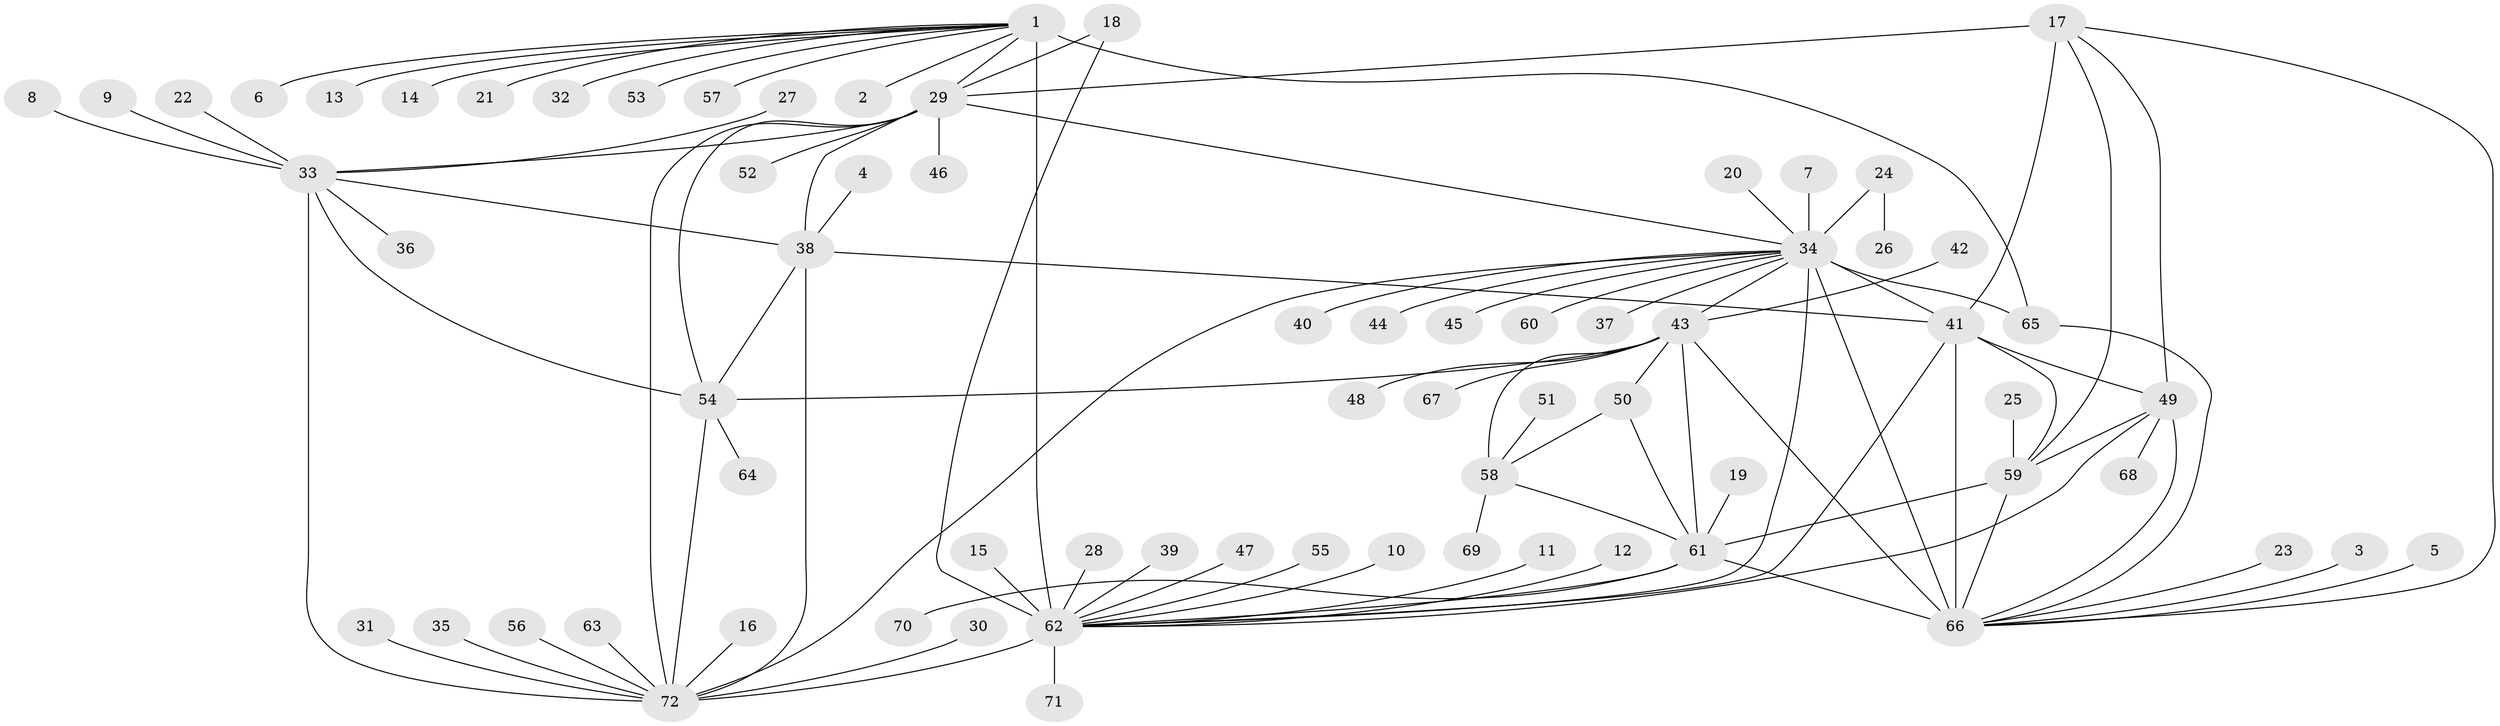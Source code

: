 // original degree distribution, {10: 0.04895104895104895, 7: 0.03496503496503497, 12: 0.02097902097902098, 8: 0.055944055944055944, 13: 0.04195804195804196, 6: 0.013986013986013986, 9: 0.02097902097902098, 11: 0.006993006993006993, 1: 0.6293706293706294, 2: 0.0979020979020979, 3: 0.02097902097902098, 4: 0.006993006993006993}
// Generated by graph-tools (version 1.1) at 2025/50/03/09/25 03:50:30]
// undirected, 72 vertices, 102 edges
graph export_dot {
graph [start="1"]
  node [color=gray90,style=filled];
  1;
  2;
  3;
  4;
  5;
  6;
  7;
  8;
  9;
  10;
  11;
  12;
  13;
  14;
  15;
  16;
  17;
  18;
  19;
  20;
  21;
  22;
  23;
  24;
  25;
  26;
  27;
  28;
  29;
  30;
  31;
  32;
  33;
  34;
  35;
  36;
  37;
  38;
  39;
  40;
  41;
  42;
  43;
  44;
  45;
  46;
  47;
  48;
  49;
  50;
  51;
  52;
  53;
  54;
  55;
  56;
  57;
  58;
  59;
  60;
  61;
  62;
  63;
  64;
  65;
  66;
  67;
  68;
  69;
  70;
  71;
  72;
  1 -- 2 [weight=1.0];
  1 -- 6 [weight=1.0];
  1 -- 13 [weight=1.0];
  1 -- 14 [weight=1.0];
  1 -- 21 [weight=1.0];
  1 -- 29 [weight=1.0];
  1 -- 32 [weight=1.0];
  1 -- 53 [weight=1.0];
  1 -- 57 [weight=1.0];
  1 -- 62 [weight=12.0];
  1 -- 65 [weight=1.0];
  3 -- 66 [weight=1.0];
  4 -- 38 [weight=1.0];
  5 -- 66 [weight=1.0];
  7 -- 34 [weight=1.0];
  8 -- 33 [weight=1.0];
  9 -- 33 [weight=1.0];
  10 -- 62 [weight=1.0];
  11 -- 62 [weight=1.0];
  12 -- 62 [weight=1.0];
  15 -- 62 [weight=1.0];
  16 -- 72 [weight=1.0];
  17 -- 29 [weight=1.0];
  17 -- 41 [weight=3.0];
  17 -- 49 [weight=1.0];
  17 -- 59 [weight=1.0];
  17 -- 66 [weight=1.0];
  18 -- 29 [weight=1.0];
  18 -- 62 [weight=1.0];
  19 -- 61 [weight=1.0];
  20 -- 34 [weight=1.0];
  22 -- 33 [weight=1.0];
  23 -- 66 [weight=1.0];
  24 -- 26 [weight=1.0];
  24 -- 34 [weight=1.0];
  25 -- 59 [weight=1.0];
  27 -- 33 [weight=1.0];
  28 -- 62 [weight=1.0];
  29 -- 33 [weight=1.0];
  29 -- 34 [weight=1.0];
  29 -- 38 [weight=1.0];
  29 -- 46 [weight=1.0];
  29 -- 52 [weight=1.0];
  29 -- 54 [weight=1.0];
  29 -- 72 [weight=3.0];
  30 -- 72 [weight=1.0];
  31 -- 72 [weight=1.0];
  33 -- 36 [weight=1.0];
  33 -- 38 [weight=1.0];
  33 -- 54 [weight=1.0];
  33 -- 72 [weight=3.0];
  34 -- 37 [weight=1.0];
  34 -- 40 [weight=1.0];
  34 -- 41 [weight=1.0];
  34 -- 43 [weight=1.0];
  34 -- 44 [weight=1.0];
  34 -- 45 [weight=1.0];
  34 -- 60 [weight=1.0];
  34 -- 62 [weight=1.0];
  34 -- 65 [weight=5.0];
  34 -- 66 [weight=5.0];
  34 -- 72 [weight=1.0];
  35 -- 72 [weight=1.0];
  38 -- 41 [weight=1.0];
  38 -- 54 [weight=1.0];
  38 -- 72 [weight=3.0];
  39 -- 62 [weight=1.0];
  41 -- 49 [weight=3.0];
  41 -- 59 [weight=3.0];
  41 -- 62 [weight=1.0];
  41 -- 66 [weight=3.0];
  42 -- 43 [weight=1.0];
  43 -- 48 [weight=1.0];
  43 -- 50 [weight=4.0];
  43 -- 54 [weight=1.0];
  43 -- 58 [weight=4.0];
  43 -- 61 [weight=4.0];
  43 -- 66 [weight=1.0];
  43 -- 67 [weight=1.0];
  47 -- 62 [weight=1.0];
  49 -- 59 [weight=1.0];
  49 -- 62 [weight=1.0];
  49 -- 66 [weight=1.0];
  49 -- 68 [weight=1.0];
  50 -- 58 [weight=1.0];
  50 -- 61 [weight=1.0];
  51 -- 58 [weight=1.0];
  54 -- 64 [weight=1.0];
  54 -- 72 [weight=3.0];
  55 -- 62 [weight=1.0];
  56 -- 72 [weight=1.0];
  58 -- 61 [weight=1.0];
  58 -- 69 [weight=1.0];
  59 -- 61 [weight=1.0];
  59 -- 66 [weight=1.0];
  61 -- 62 [weight=1.0];
  61 -- 66 [weight=1.0];
  61 -- 70 [weight=1.0];
  62 -- 71 [weight=1.0];
  62 -- 72 [weight=1.0];
  63 -- 72 [weight=1.0];
  65 -- 66 [weight=1.0];
}
